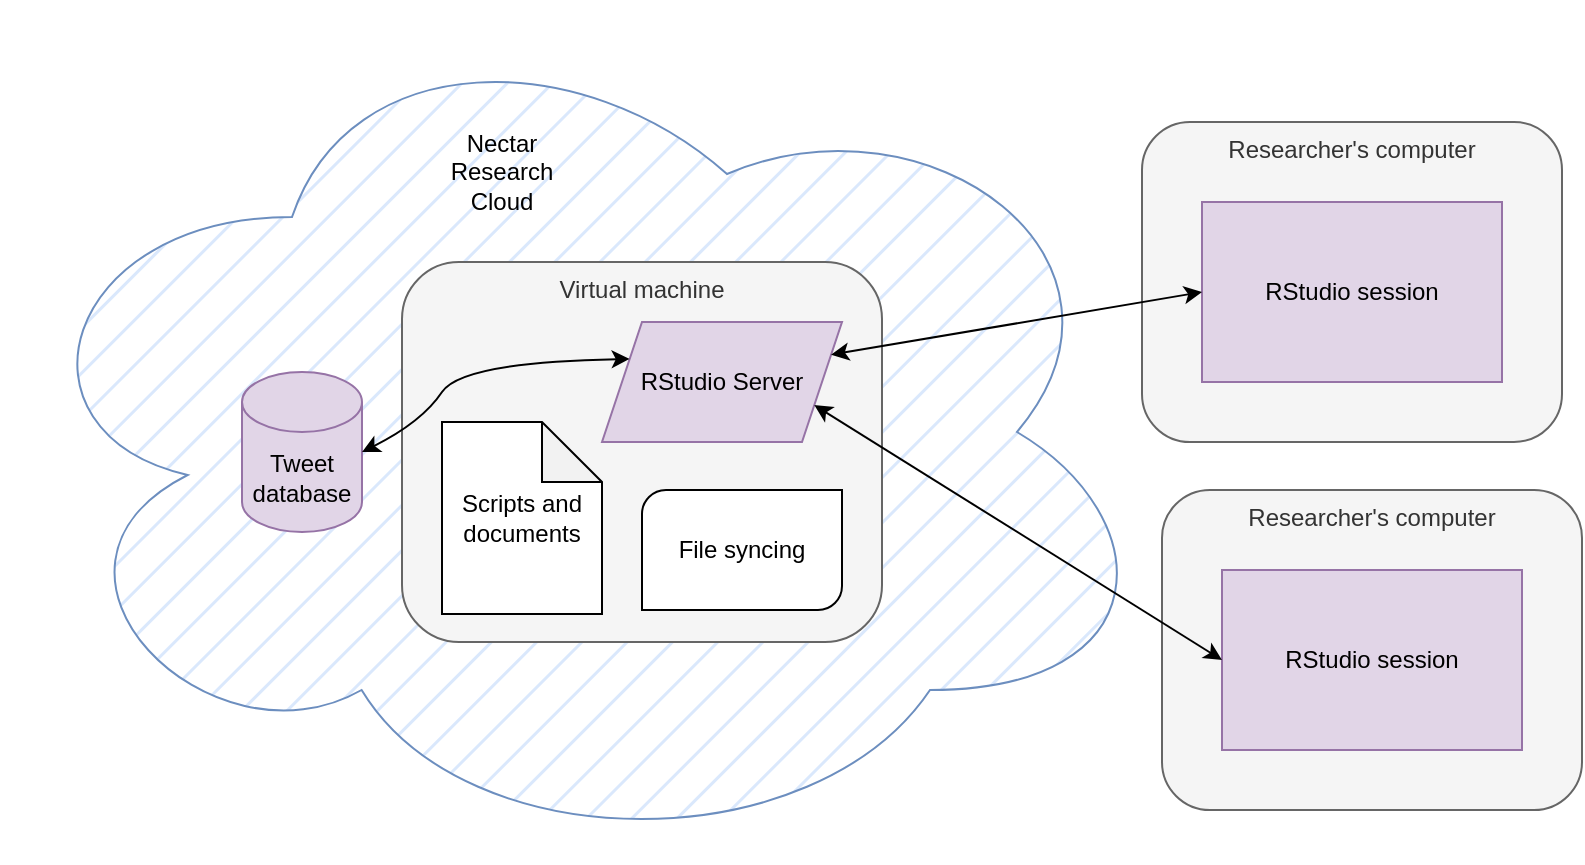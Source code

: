 <mxfile version="21.7.5" type="device">
  <diagram name="Page-1" id="7ydT2si1OU-SPb69JEy2">
    <mxGraphModel dx="1364" dy="795" grid="1" gridSize="10" guides="1" tooltips="1" connect="1" arrows="1" fold="1" page="1" pageScale="1" pageWidth="827" pageHeight="1169" math="0" shadow="0">
      <root>
        <mxCell id="0" />
        <mxCell id="1" parent="0" />
        <mxCell id="wjXvPFl_49P0tF8V7WdN-1" value="" style="ellipse;shape=cloud;whiteSpace=wrap;html=1;verticalAlign=middle;labelPosition=center;verticalLabelPosition=top;align=center;fillColor=#dae8fc;strokeColor=#6c8ebf;fillStyle=hatch;" vertex="1" parent="1">
          <mxGeometry x="19" y="130" width="580" height="430" as="geometry" />
        </mxCell>
        <mxCell id="wjXvPFl_49P0tF8V7WdN-2" value="Tweet&lt;br&gt;database" style="shape=cylinder3;whiteSpace=wrap;html=1;boundedLbl=1;backgroundOutline=1;size=15;fillColor=#e1d5e7;strokeColor=#9673a6;" vertex="1" parent="1">
          <mxGeometry x="139" y="315" width="60" height="80" as="geometry" />
        </mxCell>
        <mxCell id="wjXvPFl_49P0tF8V7WdN-3" value="Virtual machine" style="rounded=1;whiteSpace=wrap;html=1;labelPosition=center;verticalLabelPosition=middle;align=center;verticalAlign=top;fillColor=#f5f5f5;fontColor=#333333;strokeColor=#666666;" vertex="1" parent="1">
          <mxGeometry x="219" y="260" width="240" height="190" as="geometry" />
        </mxCell>
        <mxCell id="wjXvPFl_49P0tF8V7WdN-4" value="Scripts and&lt;br&gt;documents" style="shape=note;whiteSpace=wrap;html=1;backgroundOutline=1;darkOpacity=0.05;" vertex="1" parent="1">
          <mxGeometry x="239" y="340" width="80" height="96" as="geometry" />
        </mxCell>
        <mxCell id="wjXvPFl_49P0tF8V7WdN-5" value="RStudio Server" style="shape=parallelogram;perimeter=parallelogramPerimeter;whiteSpace=wrap;html=1;fixedSize=1;fillColor=#e1d5e7;strokeColor=#9673a6;" vertex="1" parent="1">
          <mxGeometry x="319" y="290" width="120" height="60" as="geometry" />
        </mxCell>
        <mxCell id="wjXvPFl_49P0tF8V7WdN-6" value="File syncing" style="verticalLabelPosition=middle;verticalAlign=middle;html=1;shape=mxgraph.basic.diag_round_rect;dx=6;whiteSpace=wrap;horizontal=1;labelPosition=center;align=center;" vertex="1" parent="1">
          <mxGeometry x="339" y="374" width="100" height="60" as="geometry" />
        </mxCell>
        <mxCell id="wjXvPFl_49P0tF8V7WdN-7" value="" style="curved=1;endArrow=classic;html=1;rounded=0;exitX=1;exitY=0.5;exitDx=0;exitDy=0;exitPerimeter=0;entryX=0;entryY=0.25;entryDx=0;entryDy=0;endFill=1;startArrow=classic;startFill=1;" edge="1" parent="1" source="wjXvPFl_49P0tF8V7WdN-2" target="wjXvPFl_49P0tF8V7WdN-5">
          <mxGeometry width="50" height="50" relative="1" as="geometry">
            <mxPoint x="209" y="360" as="sourcePoint" />
            <mxPoint x="259" y="310" as="targetPoint" />
            <Array as="points">
              <mxPoint x="229" y="340" />
              <mxPoint x="249" y="310" />
            </Array>
          </mxGeometry>
        </mxCell>
        <mxCell id="wjXvPFl_49P0tF8V7WdN-8" value="Researcher&#39;s computer" style="rounded=1;whiteSpace=wrap;html=1;verticalAlign=top;fillColor=#f5f5f5;strokeColor=#666666;fontColor=#333333;" vertex="1" parent="1">
          <mxGeometry x="589" y="190" width="210" height="160" as="geometry" />
        </mxCell>
        <mxCell id="wjXvPFl_49P0tF8V7WdN-9" value="RStudio session" style="rounded=0;whiteSpace=wrap;html=1;fillColor=#e1d5e7;strokeColor=#9673a6;" vertex="1" parent="1">
          <mxGeometry x="619" y="230" width="150" height="90" as="geometry" />
        </mxCell>
        <mxCell id="wjXvPFl_49P0tF8V7WdN-10" value="" style="endArrow=classic;startArrow=classic;html=1;rounded=0;entryX=0;entryY=0.5;entryDx=0;entryDy=0;exitX=1;exitY=0.25;exitDx=0;exitDy=0;" edge="1" parent="1" source="wjXvPFl_49P0tF8V7WdN-5" target="wjXvPFl_49P0tF8V7WdN-9">
          <mxGeometry width="50" height="50" relative="1" as="geometry">
            <mxPoint x="419" y="320" as="sourcePoint" />
            <mxPoint x="469" y="270" as="targetPoint" />
          </mxGeometry>
        </mxCell>
        <mxCell id="wjXvPFl_49P0tF8V7WdN-11" value="Nectar Research Cloud" style="text;html=1;strokeColor=none;fillColor=none;align=center;verticalAlign=middle;whiteSpace=wrap;rounded=0;" vertex="1" parent="1">
          <mxGeometry x="239" y="200" width="60" height="30" as="geometry" />
        </mxCell>
        <mxCell id="wjXvPFl_49P0tF8V7WdN-12" value="Researcher&#39;s computer" style="rounded=1;whiteSpace=wrap;html=1;verticalAlign=top;fillColor=#f5f5f5;strokeColor=#666666;fontColor=#333333;" vertex="1" parent="1">
          <mxGeometry x="599" y="374" width="210" height="160" as="geometry" />
        </mxCell>
        <mxCell id="wjXvPFl_49P0tF8V7WdN-13" value="RStudio session" style="rounded=0;whiteSpace=wrap;html=1;fillColor=#e1d5e7;strokeColor=#9673a6;" vertex="1" parent="1">
          <mxGeometry x="629" y="414" width="150" height="90" as="geometry" />
        </mxCell>
        <mxCell id="wjXvPFl_49P0tF8V7WdN-14" value="" style="endArrow=classic;startArrow=classic;html=1;rounded=0;entryX=0;entryY=0.5;entryDx=0;entryDy=0;exitX=1;exitY=0.75;exitDx=0;exitDy=0;" edge="1" parent="1" source="wjXvPFl_49P0tF8V7WdN-5" target="wjXvPFl_49P0tF8V7WdN-13">
          <mxGeometry width="50" height="50" relative="1" as="geometry">
            <mxPoint x="444" y="316" as="sourcePoint" />
            <mxPoint x="629" y="285" as="targetPoint" />
          </mxGeometry>
        </mxCell>
      </root>
    </mxGraphModel>
  </diagram>
</mxfile>
